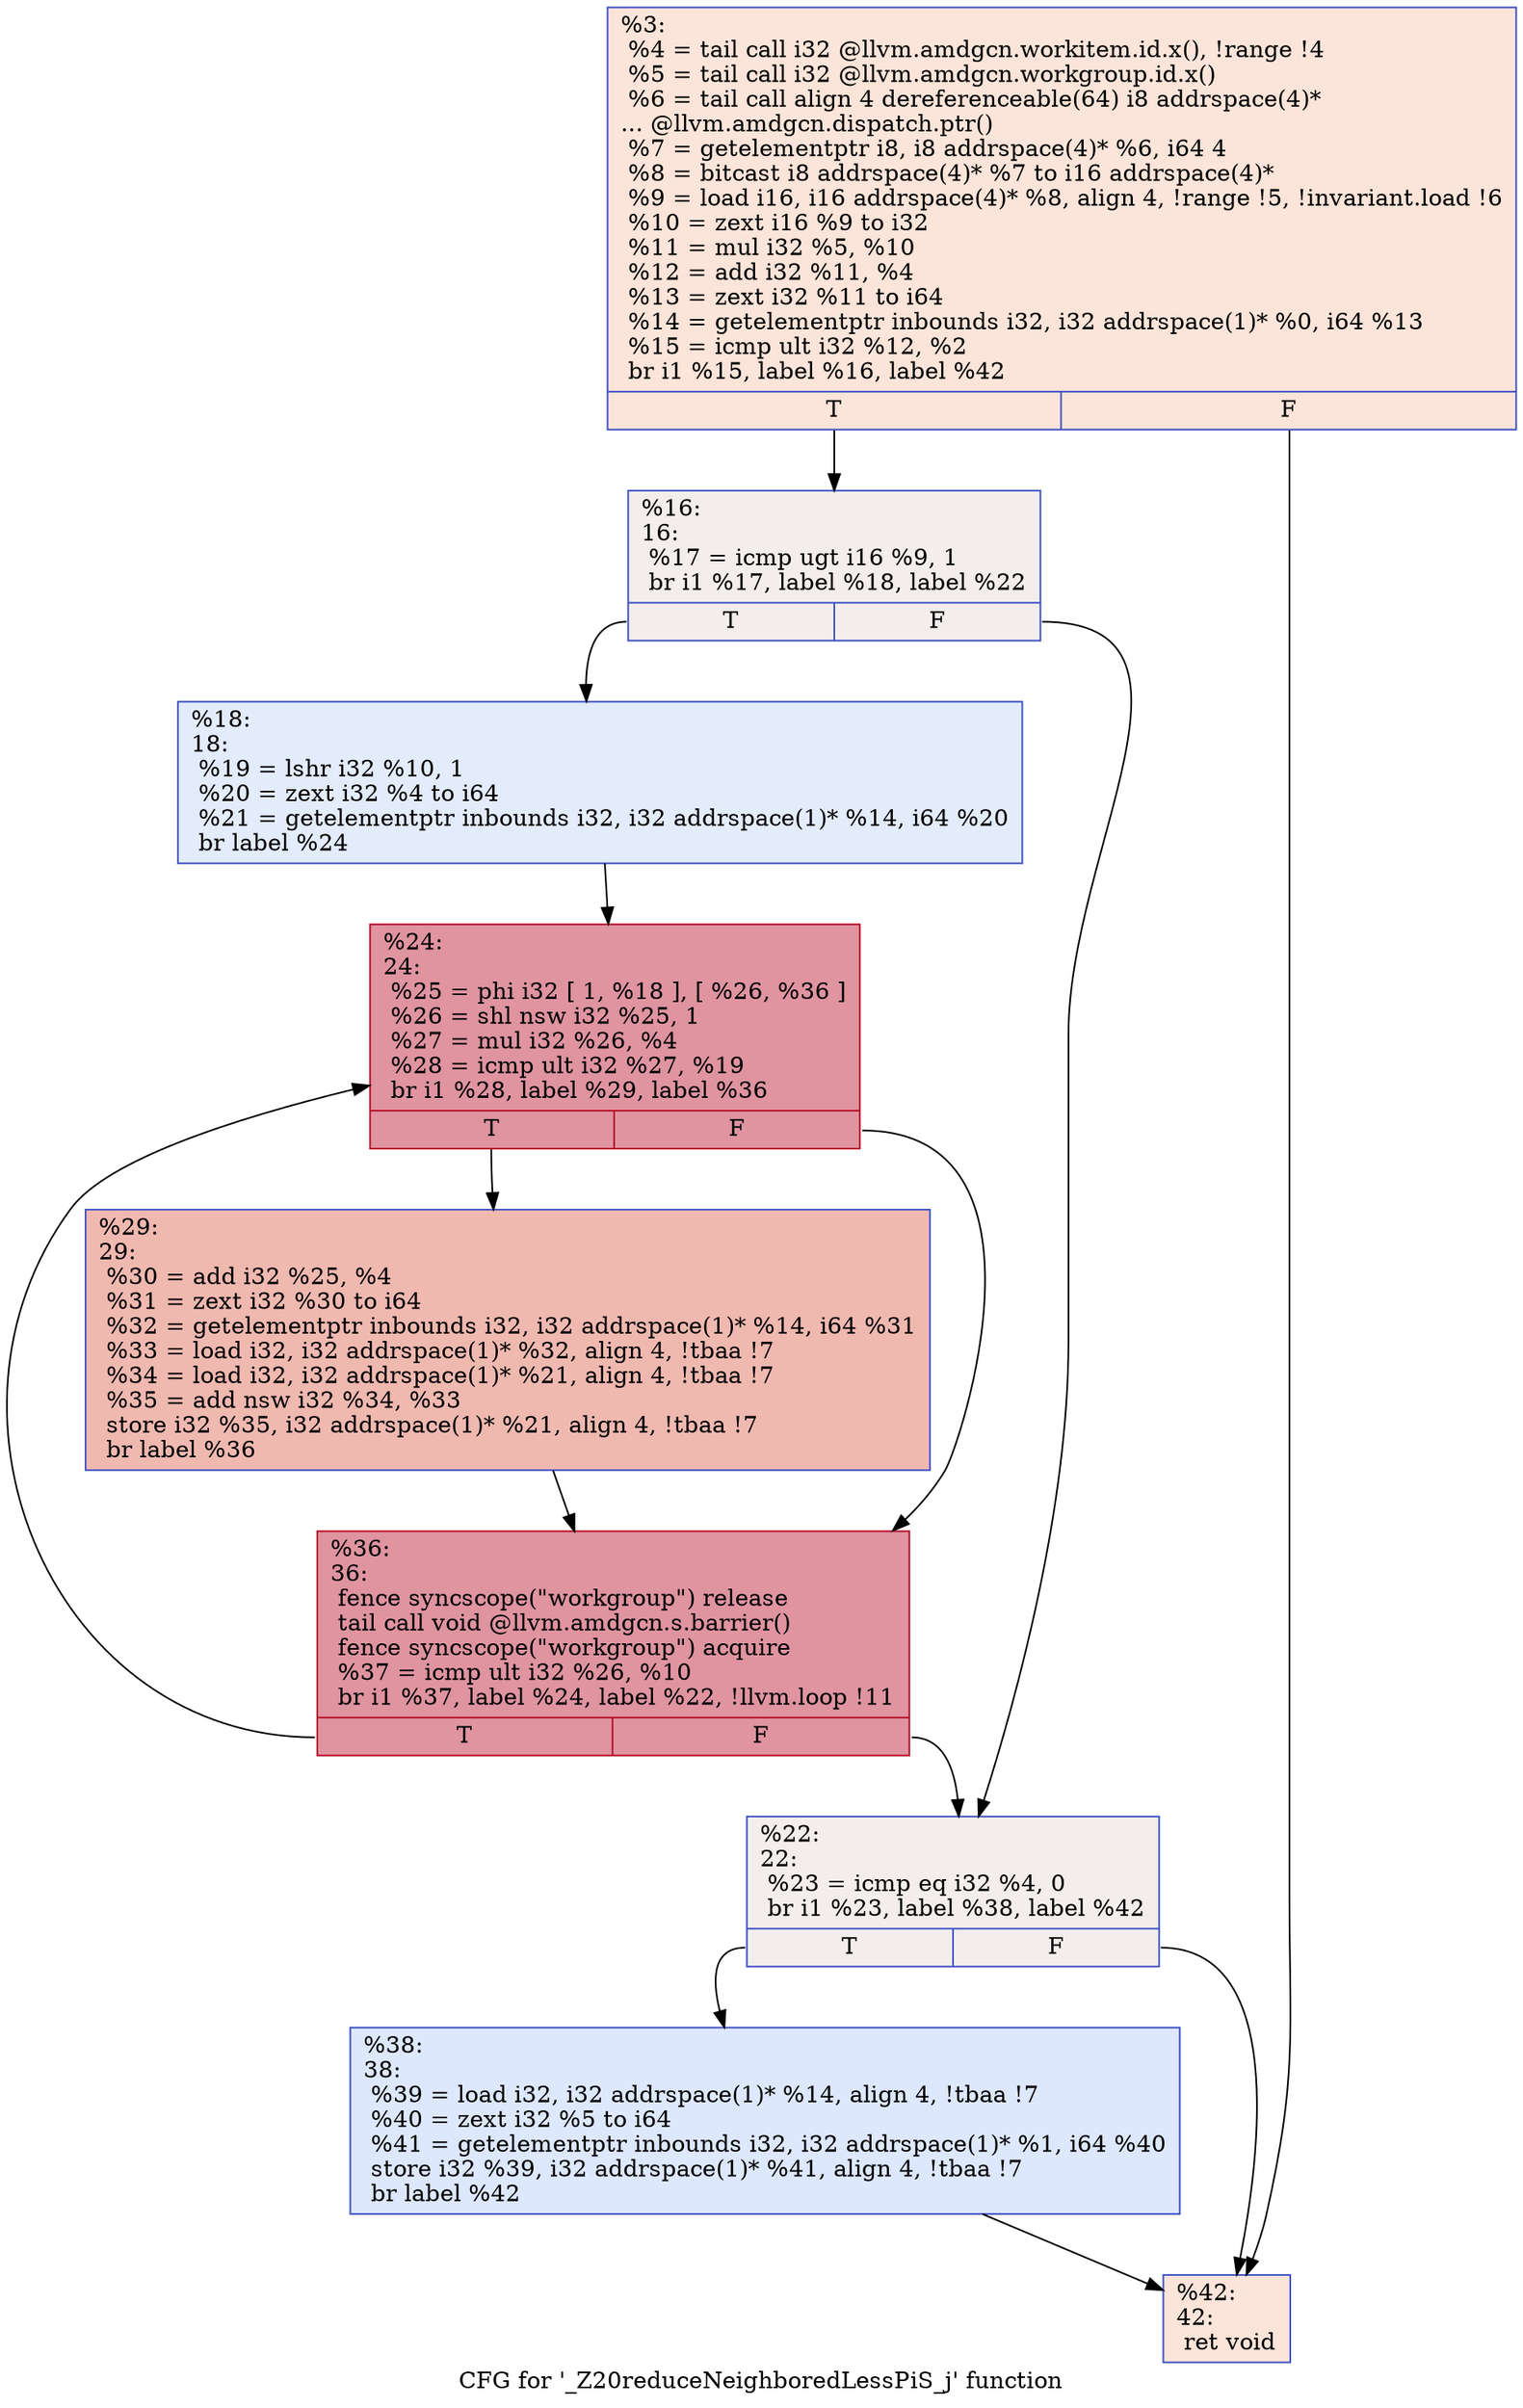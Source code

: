 digraph "CFG for '_Z20reduceNeighboredLessPiS_j' function" {
	label="CFG for '_Z20reduceNeighboredLessPiS_j' function";

	Node0x500b5f0 [shape=record,color="#3d50c3ff", style=filled, fillcolor="#f5c1a970",label="{%3:\l  %4 = tail call i32 @llvm.amdgcn.workitem.id.x(), !range !4\l  %5 = tail call i32 @llvm.amdgcn.workgroup.id.x()\l  %6 = tail call align 4 dereferenceable(64) i8 addrspace(4)*\l... @llvm.amdgcn.dispatch.ptr()\l  %7 = getelementptr i8, i8 addrspace(4)* %6, i64 4\l  %8 = bitcast i8 addrspace(4)* %7 to i16 addrspace(4)*\l  %9 = load i16, i16 addrspace(4)* %8, align 4, !range !5, !invariant.load !6\l  %10 = zext i16 %9 to i32\l  %11 = mul i32 %5, %10\l  %12 = add i32 %11, %4\l  %13 = zext i32 %11 to i64\l  %14 = getelementptr inbounds i32, i32 addrspace(1)* %0, i64 %13\l  %15 = icmp ult i32 %12, %2\l  br i1 %15, label %16, label %42\l|{<s0>T|<s1>F}}"];
	Node0x500b5f0:s0 -> Node0x500c380;
	Node0x500b5f0:s1 -> Node0x500d690;
	Node0x500c380 [shape=record,color="#3d50c3ff", style=filled, fillcolor="#e3d9d370",label="{%16:\l16:                                               \l  %17 = icmp ugt i16 %9, 1\l  br i1 %17, label %18, label %22\l|{<s0>T|<s1>F}}"];
	Node0x500c380:s0 -> Node0x500d8e0;
	Node0x500c380:s1 -> Node0x500d930;
	Node0x500d8e0 [shape=record,color="#3d50c3ff", style=filled, fillcolor="#bfd3f670",label="{%18:\l18:                                               \l  %19 = lshr i32 %10, 1\l  %20 = zext i32 %4 to i64\l  %21 = getelementptr inbounds i32, i32 addrspace(1)* %14, i64 %20\l  br label %24\l}"];
	Node0x500d8e0 -> Node0x500dc40;
	Node0x500d930 [shape=record,color="#3d50c3ff", style=filled, fillcolor="#e3d9d370",label="{%22:\l22:                                               \l  %23 = icmp eq i32 %4, 0\l  br i1 %23, label %38, label %42\l|{<s0>T|<s1>F}}"];
	Node0x500d930:s0 -> Node0x500ddc0;
	Node0x500d930:s1 -> Node0x500d690;
	Node0x500dc40 [shape=record,color="#b70d28ff", style=filled, fillcolor="#b70d2870",label="{%24:\l24:                                               \l  %25 = phi i32 [ 1, %18 ], [ %26, %36 ]\l  %26 = shl nsw i32 %25, 1\l  %27 = mul i32 %26, %4\l  %28 = icmp ult i32 %27, %19\l  br i1 %28, label %29, label %36\l|{<s0>T|<s1>F}}"];
	Node0x500dc40:s0 -> Node0x500e1e0;
	Node0x500dc40:s1 -> Node0x500def0;
	Node0x500e1e0 [shape=record,color="#3d50c3ff", style=filled, fillcolor="#de614d70",label="{%29:\l29:                                               \l  %30 = add i32 %25, %4\l  %31 = zext i32 %30 to i64\l  %32 = getelementptr inbounds i32, i32 addrspace(1)* %14, i64 %31\l  %33 = load i32, i32 addrspace(1)* %32, align 4, !tbaa !7\l  %34 = load i32, i32 addrspace(1)* %21, align 4, !tbaa !7\l  %35 = add nsw i32 %34, %33\l  store i32 %35, i32 addrspace(1)* %21, align 4, !tbaa !7\l  br label %36\l}"];
	Node0x500e1e0 -> Node0x500def0;
	Node0x500def0 [shape=record,color="#b70d28ff", style=filled, fillcolor="#b70d2870",label="{%36:\l36:                                               \l  fence syncscope(\"workgroup\") release\l  tail call void @llvm.amdgcn.s.barrier()\l  fence syncscope(\"workgroup\") acquire\l  %37 = icmp ult i32 %26, %10\l  br i1 %37, label %24, label %22, !llvm.loop !11\l|{<s0>T|<s1>F}}"];
	Node0x500def0:s0 -> Node0x500dc40;
	Node0x500def0:s1 -> Node0x500d930;
	Node0x500ddc0 [shape=record,color="#3d50c3ff", style=filled, fillcolor="#b2ccfb70",label="{%38:\l38:                                               \l  %39 = load i32, i32 addrspace(1)* %14, align 4, !tbaa !7\l  %40 = zext i32 %5 to i64\l  %41 = getelementptr inbounds i32, i32 addrspace(1)* %1, i64 %40\l  store i32 %39, i32 addrspace(1)* %41, align 4, !tbaa !7\l  br label %42\l}"];
	Node0x500ddc0 -> Node0x500d690;
	Node0x500d690 [shape=record,color="#3d50c3ff", style=filled, fillcolor="#f5c1a970",label="{%42:\l42:                                               \l  ret void\l}"];
}
